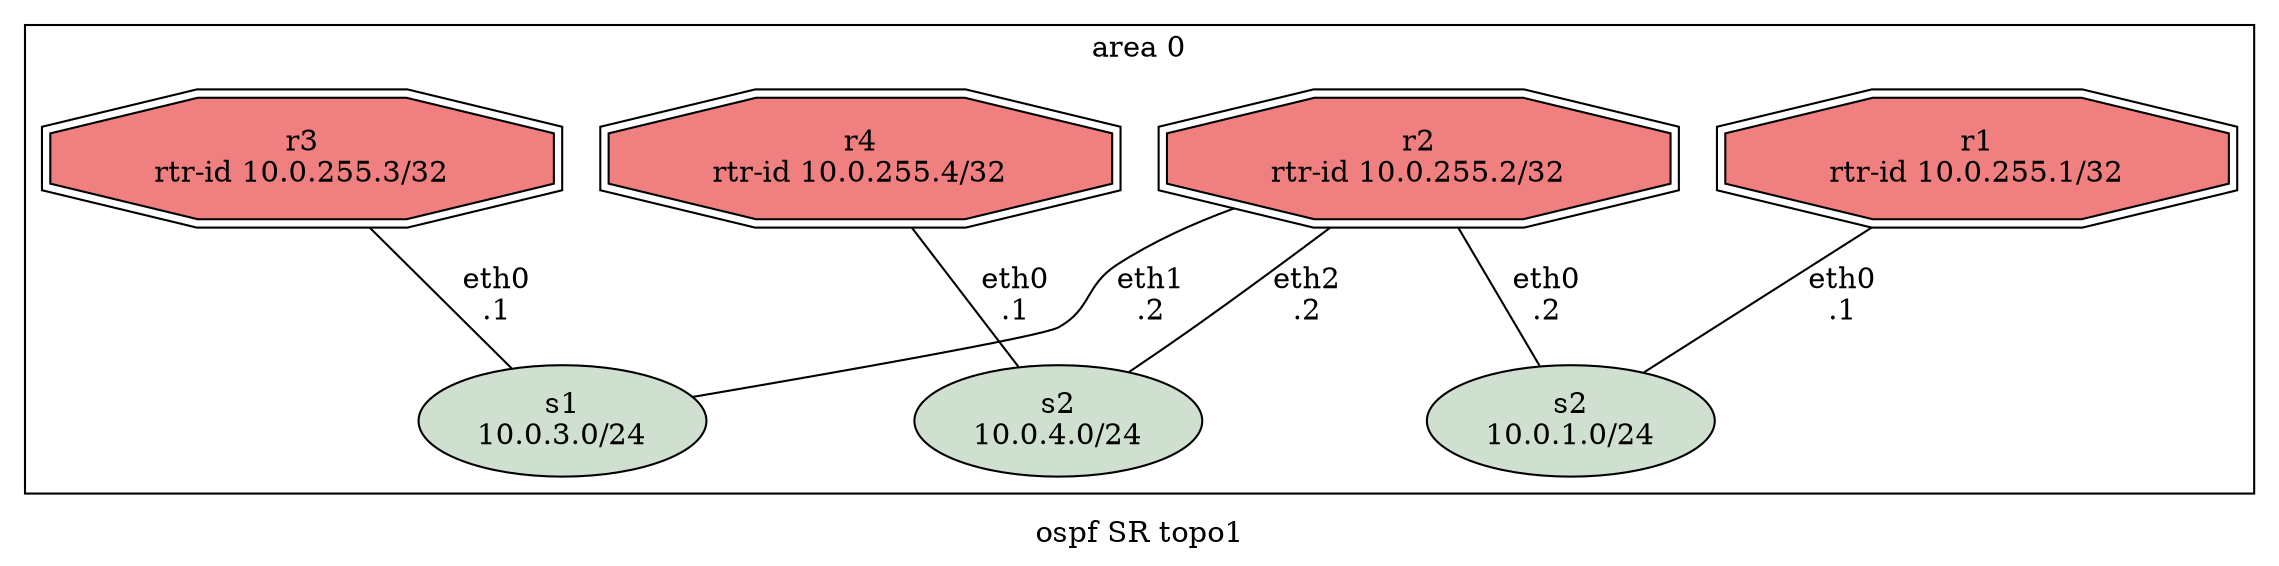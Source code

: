 ## Color coding:
#########################
##  Main FRR: #f08080  red
##  Switches: #d0e0d0  gray
##  RIP:      #19e3d9  Cyan
##  RIPng:    #fcb314  dark yellow
##  OSPFv2:   #32b835  Green
##  OSPFv3:   #19e3d9  Cyan
##  ISIS IPv4 #fcb314  dark yellow
##  ISIS IPv6 #9a81ec  purple
##  BGP IPv4  #eee3d3  beige
##  BGP IPv6  #fdff00  yellow
##### Colors (see http://www.color-hex.com/)

graph ospf_topo1 {
	label="ospf SR topo1";

	# Routers
	r1 [
		label="r1\nrtr-id 10.0.255.1/32",
		shape=doubleoctagon,
		fillcolor="#f08080",
		style=filled,
	];
	r2 [
		label="r2\nrtr-id 10.0.255.2/32",
		shape=doubleoctagon,
		fillcolor="#f08080",
		style=filled,
	];
	r3 [
		label="r3\nrtr-id 10.0.255.3/32",
		shape=doubleoctagon,
		fillcolor="#f08080",
		style=filled,
	];
	r4 [
		label="r4\nrtr-id 10.0.255.4/32",
		shape=doubleoctagon,
		fillcolor="#f08080",
		style=filled,
	];

	# Switches
	s1 [
		label="s2\n10.0.1.0/24",
		shape=oval,
		fillcolor="#d0e0d0",
		style=filled,
	];
	s2 [
		label="s1\n10.0.3.0/24",
		shape=oval,
		fillcolor="#d0e0d0",
		style=filled,
	];
	s3 [
		label="s2\n10.0.4.0/24",
		shape=oval,
		fillcolor="#d0e0d0",
		style=filled,
	];

	# Connections
  subgraph cluster0 {
    label="area 0"

	  r1 -- s1 [label="eth0\n.1"];

	  r2 -- s1 [label="eth0\n.2"];
	  r2 -- s2 [label="eth1\n.2"];
	  r2 -- s3 [label="eth2\n.2"];

	  r3 -- s2 [label="eth0\n.1"];

	  r4 -- s3 [label="eth0\n.1"];
  }
}
